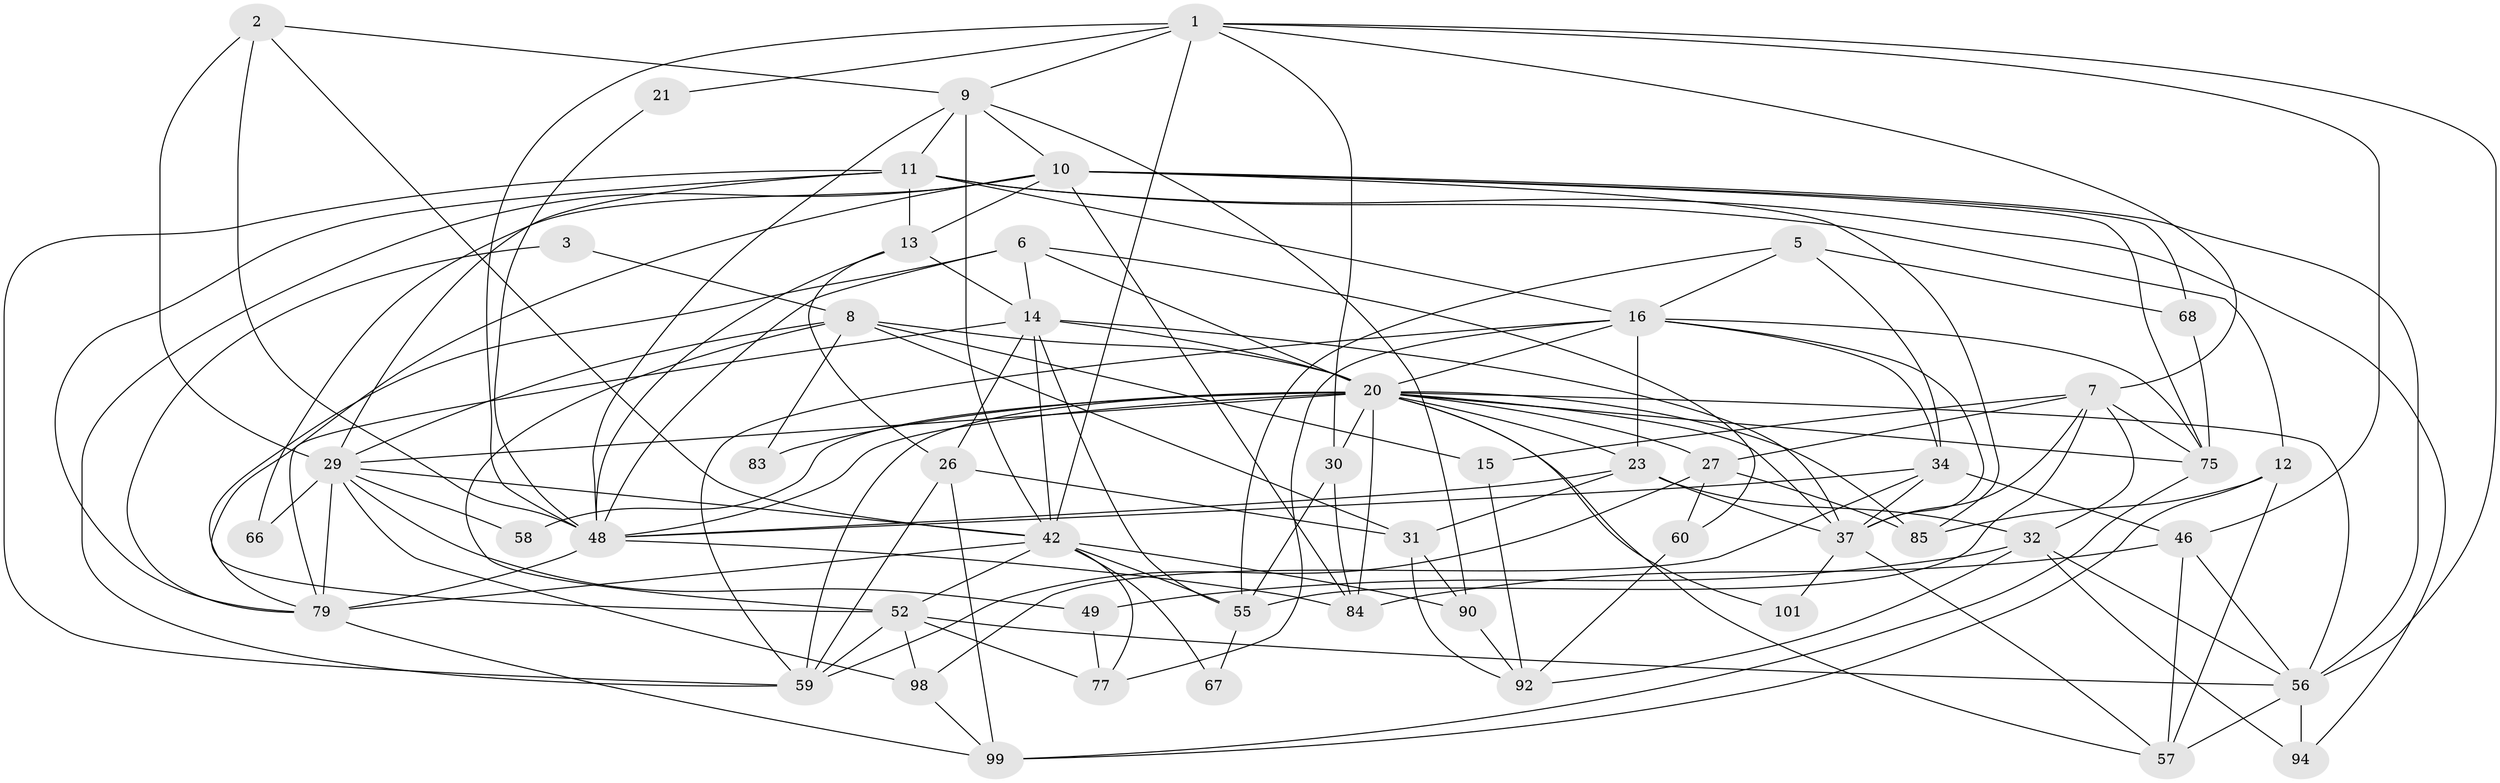 // original degree distribution, {4: 0.25, 2: 0.1346153846153846, 6: 0.08653846153846154, 5: 0.21153846153846154, 3: 0.2692307692307692, 7: 0.038461538461538464, 8: 0.009615384615384616}
// Generated by graph-tools (version 1.1) at 2025/18/03/04/25 18:18:38]
// undirected, 52 vertices, 147 edges
graph export_dot {
graph [start="1"]
  node [color=gray90,style=filled];
  1 [super="+4"];
  2;
  3;
  5 [super="+54"];
  6;
  7 [super="+51"];
  8 [super="+19"];
  9 [super="+36"];
  10 [super="+69+18+40"];
  11 [super="+22+65"];
  12;
  13 [super="+17"];
  14 [super="+71+50"];
  15;
  16 [super="+64"];
  20 [super="+53+25"];
  21;
  23 [super="+89"];
  26 [super="+38"];
  27 [super="+82"];
  29 [super="+35+47"];
  30;
  31 [super="+73"];
  32;
  34 [super="+41"];
  37 [super="+86+44"];
  42 [super="+62+61"];
  46;
  48 [super="+76"];
  49;
  52 [super="+78+97"];
  55;
  56;
  57 [super="+72"];
  58;
  59 [super="+100+70"];
  60;
  66;
  67;
  68;
  75;
  77;
  79 [super="+93+96"];
  83;
  84 [super="+103"];
  85;
  90;
  92 [super="+95"];
  94;
  98;
  99;
  101;
  1 -- 9;
  1 -- 42;
  1 -- 48 [weight=2];
  1 -- 21;
  1 -- 30;
  1 -- 56;
  1 -- 46;
  1 -- 7;
  2 -- 9;
  2 -- 42;
  2 -- 48;
  2 -- 29;
  3 -- 8;
  3 -- 79;
  5 -- 34;
  5 -- 16;
  5 -- 68;
  5 -- 55;
  6 -- 48;
  6 -- 60;
  6 -- 79;
  6 -- 14;
  6 -- 20;
  7 -- 37;
  7 -- 32;
  7 -- 55;
  7 -- 75 [weight=2];
  7 -- 27;
  7 -- 15;
  8 -- 83;
  8 -- 31;
  8 -- 29 [weight=2];
  8 -- 15;
  8 -- 52;
  8 -- 20;
  9 -- 90;
  9 -- 42;
  9 -- 48;
  9 -- 11;
  9 -- 10;
  10 -- 84;
  10 -- 66;
  10 -- 13;
  10 -- 52;
  10 -- 85;
  10 -- 56;
  10 -- 75;
  10 -- 59;
  10 -- 68;
  11 -- 12;
  11 -- 13;
  11 -- 94;
  11 -- 59;
  11 -- 16;
  11 -- 29;
  11 -- 79;
  12 -- 99;
  12 -- 85;
  12 -- 57;
  13 -- 26;
  13 -- 48;
  13 -- 14;
  14 -- 42;
  14 -- 79;
  14 -- 37;
  14 -- 55;
  14 -- 26;
  14 -- 20;
  15 -- 92;
  16 -- 77;
  16 -- 34;
  16 -- 75;
  16 -- 59;
  16 -- 23;
  16 -- 37;
  16 -- 20;
  20 -- 56;
  20 -- 58;
  20 -- 83 [weight=2];
  20 -- 27;
  20 -- 30;
  20 -- 84;
  20 -- 101;
  20 -- 37;
  20 -- 75;
  20 -- 48;
  20 -- 85;
  20 -- 23;
  20 -- 57;
  20 -- 59 [weight=3];
  20 -- 29;
  21 -- 48;
  23 -- 32;
  23 -- 48;
  23 -- 31;
  23 -- 37;
  26 -- 31;
  26 -- 99;
  26 -- 59;
  27 -- 85;
  27 -- 59;
  27 -- 60;
  29 -- 66 [weight=2];
  29 -- 98;
  29 -- 42;
  29 -- 49 [weight=2];
  29 -- 58;
  29 -- 79;
  30 -- 55;
  30 -- 84;
  31 -- 90;
  31 -- 92;
  32 -- 56;
  32 -- 49;
  32 -- 94;
  32 -- 92;
  34 -- 46;
  34 -- 98;
  34 -- 48;
  34 -- 37;
  37 -- 101;
  37 -- 57;
  42 -- 77;
  42 -- 55;
  42 -- 52;
  42 -- 79;
  42 -- 67;
  42 -- 90;
  46 -- 56;
  46 -- 57;
  46 -- 84;
  48 -- 84;
  48 -- 79;
  49 -- 77;
  52 -- 98;
  52 -- 56;
  52 -- 59;
  52 -- 77;
  55 -- 67;
  56 -- 94;
  56 -- 57;
  60 -- 92;
  68 -- 75;
  75 -- 99;
  79 -- 99;
  90 -- 92;
  98 -- 99;
}
